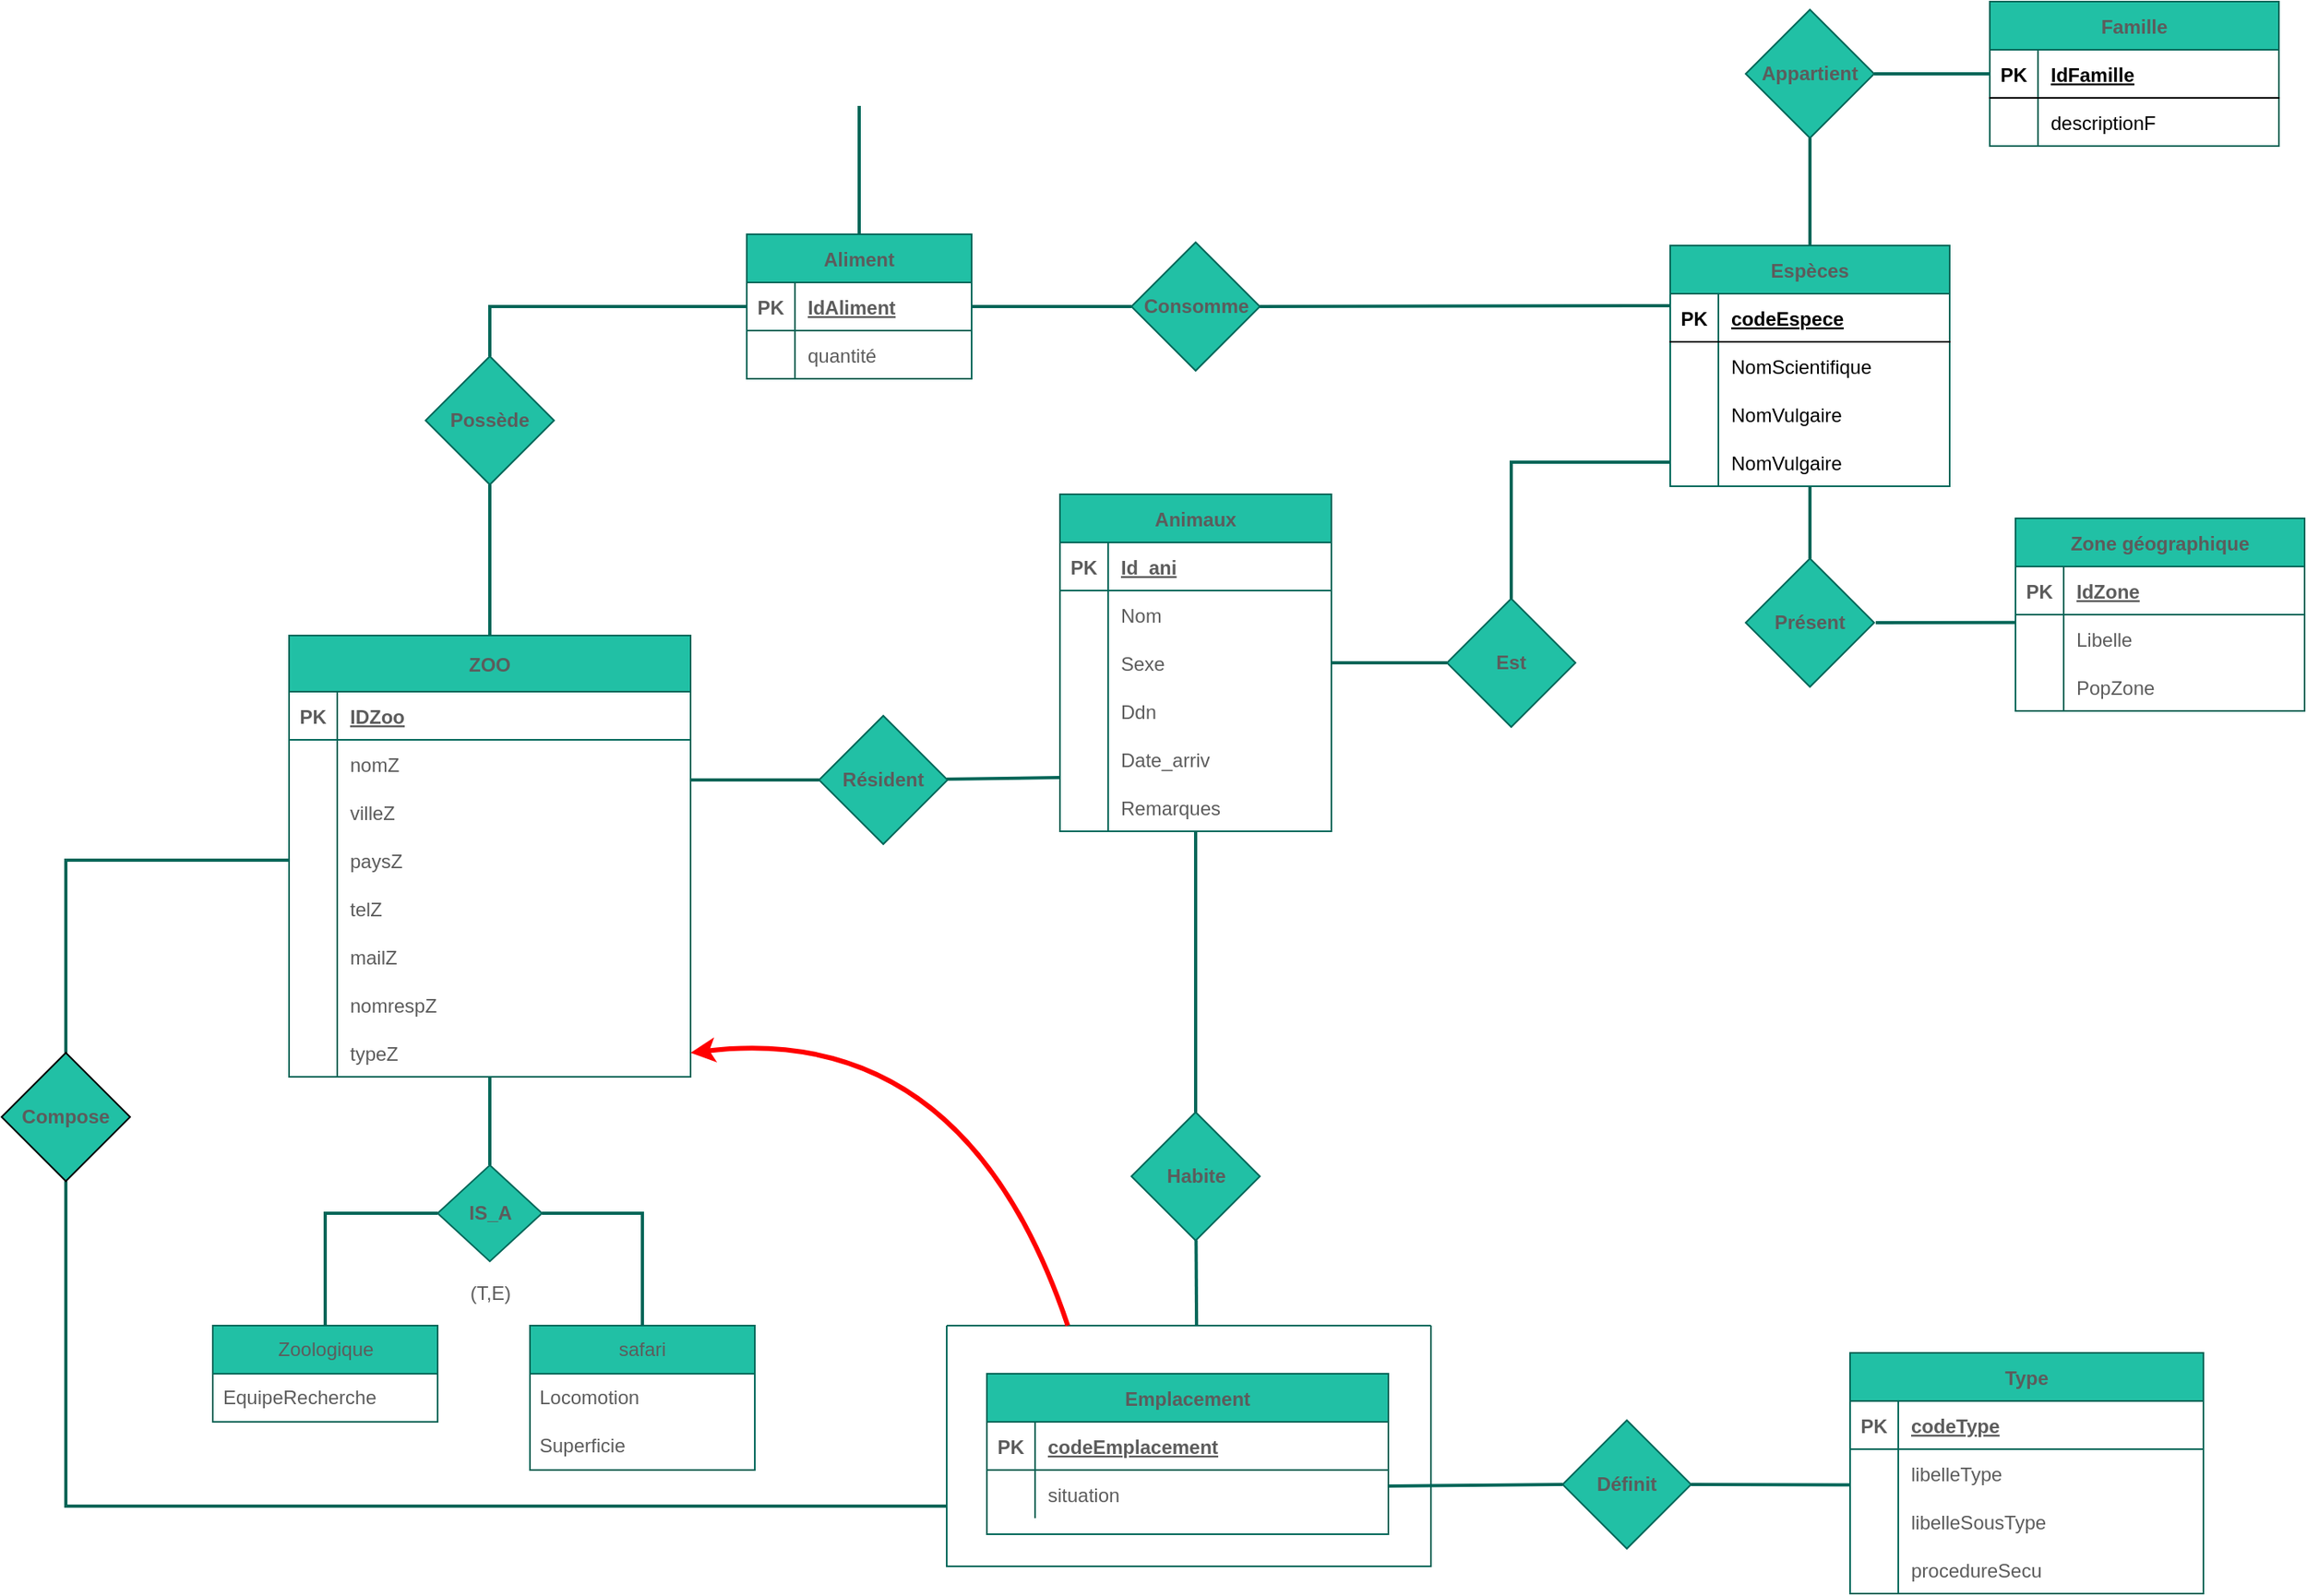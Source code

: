 <mxfile version="20.5.3" type="github">
  <diagram id="R2lEEEUBdFMjLlhIrx00" name="Page-1">
    <mxGraphModel dx="1994" dy="2180" grid="1" gridSize="10" guides="1" tooltips="1" connect="1" arrows="1" fold="1" page="1" pageScale="1" pageWidth="850" pageHeight="1100" math="0" shadow="0" extFonts="Permanent Marker^https://fonts.googleapis.com/css?family=Permanent+Marker">
      <root>
        <mxCell id="0" />
        <mxCell id="1" parent="0" />
        <mxCell id="UgnkNxRl_euw-LzlMS-V-47" value="" style="rounded=0;orthogonalLoop=1;jettySize=auto;html=1;strokeColor=#006658;fontColor=#5C5C5C;endArrow=none;endFill=0;exitX=-0.002;exitY=0.885;exitDx=0;exitDy=0;exitPerimeter=0;strokeWidth=2;" parent="1" source="UgnkNxRl_euw-LzlMS-V-28" target="UgnkNxRl_euw-LzlMS-V-46" edge="1">
          <mxGeometry relative="1" as="geometry">
            <mxPoint x="908.324" y="200.376" as="sourcePoint" />
          </mxGeometry>
        </mxCell>
        <mxCell id="s0JAd9jlDkTwD48N-gX0-216" value="" style="rounded=0;orthogonalLoop=1;jettySize=auto;html=1;strokeColor=#006658;fontColor=#5C5C5C;endArrow=none;endFill=0;strokeWidth=2;entryX=1;entryY=0.5;entryDx=0;entryDy=0;exitX=0;exitY=0.25;exitDx=0;exitDy=0;" parent="1" source="w2s_9szc9VZpl9aqiiQp-160" target="s0JAd9jlDkTwD48N-gX0-215" edge="1">
          <mxGeometry relative="1" as="geometry">
            <mxPoint x="1260" y="-100" as="sourcePoint" />
          </mxGeometry>
        </mxCell>
        <mxCell id="w2s_9szc9VZpl9aqiiQp-124" value="" style="rounded=0;orthogonalLoop=1;jettySize=auto;html=1;strokeColor=#006658;endArrow=none;endFill=0;strokeWidth=2;fontColor=#5C5C5C;" edge="1" parent="1" source="C-vyLk0tnHw3VtMMgP7b-2" target="w2s_9szc9VZpl9aqiiQp-123">
          <mxGeometry relative="1" as="geometry" />
        </mxCell>
        <mxCell id="C-vyLk0tnHw3VtMMgP7b-2" value="Animaux" style="shape=table;startSize=30;container=1;collapsible=1;childLayout=tableLayout;fixedRows=1;rowLines=0;fontStyle=1;align=center;resizeLast=1;fillColor=#21C0A5;strokeColor=#006658;fontColor=#5C5C5C;" parent="1" vertex="1">
          <mxGeometry x="909" y="22" width="169" height="210" as="geometry" />
        </mxCell>
        <mxCell id="C-vyLk0tnHw3VtMMgP7b-3" value="" style="shape=partialRectangle;collapsible=0;dropTarget=0;pointerEvents=0;fillColor=none;points=[[0,0.5],[1,0.5]];portConstraint=eastwest;top=0;left=0;right=0;bottom=1;strokeColor=#006658;fontColor=#5C5C5C;" parent="C-vyLk0tnHw3VtMMgP7b-2" vertex="1">
          <mxGeometry y="30" width="169" height="30" as="geometry" />
        </mxCell>
        <mxCell id="C-vyLk0tnHw3VtMMgP7b-4" value="PK" style="shape=partialRectangle;overflow=hidden;connectable=0;fillColor=none;top=0;left=0;bottom=0;right=0;fontStyle=1;strokeColor=#006658;fontColor=#5C5C5C;" parent="C-vyLk0tnHw3VtMMgP7b-3" vertex="1">
          <mxGeometry width="30" height="30" as="geometry">
            <mxRectangle width="30" height="30" as="alternateBounds" />
          </mxGeometry>
        </mxCell>
        <mxCell id="C-vyLk0tnHw3VtMMgP7b-5" value="Id_ani" style="shape=partialRectangle;overflow=hidden;connectable=0;fillColor=none;top=0;left=0;bottom=0;right=0;align=left;spacingLeft=6;fontStyle=5;strokeColor=#006658;fontColor=#5C5C5C;" parent="C-vyLk0tnHw3VtMMgP7b-3" vertex="1">
          <mxGeometry x="30" width="139" height="30" as="geometry">
            <mxRectangle width="139" height="30" as="alternateBounds" />
          </mxGeometry>
        </mxCell>
        <mxCell id="C-vyLk0tnHw3VtMMgP7b-6" value="" style="shape=partialRectangle;collapsible=0;dropTarget=0;pointerEvents=0;fillColor=none;points=[[0,0.5],[1,0.5]];portConstraint=eastwest;top=0;left=0;right=0;bottom=0;strokeColor=#006658;fontColor=#5C5C5C;" parent="C-vyLk0tnHw3VtMMgP7b-2" vertex="1">
          <mxGeometry y="60" width="169" height="30" as="geometry" />
        </mxCell>
        <mxCell id="C-vyLk0tnHw3VtMMgP7b-7" value="" style="shape=partialRectangle;overflow=hidden;connectable=0;fillColor=none;top=0;left=0;bottom=0;right=0;strokeColor=#006658;fontColor=#5C5C5C;" parent="C-vyLk0tnHw3VtMMgP7b-6" vertex="1">
          <mxGeometry width="30" height="30" as="geometry">
            <mxRectangle width="30" height="30" as="alternateBounds" />
          </mxGeometry>
        </mxCell>
        <mxCell id="C-vyLk0tnHw3VtMMgP7b-8" value="Nom" style="shape=partialRectangle;overflow=hidden;connectable=0;fillColor=none;top=0;left=0;bottom=0;right=0;align=left;spacingLeft=6;strokeColor=#006658;fontColor=#5C5C5C;" parent="C-vyLk0tnHw3VtMMgP7b-6" vertex="1">
          <mxGeometry x="30" width="139" height="30" as="geometry">
            <mxRectangle width="139" height="30" as="alternateBounds" />
          </mxGeometry>
        </mxCell>
        <mxCell id="UgnkNxRl_euw-LzlMS-V-22" style="shape=partialRectangle;collapsible=0;dropTarget=0;pointerEvents=0;fillColor=none;points=[[0,0.5],[1,0.5]];portConstraint=eastwest;top=0;left=0;right=0;bottom=0;strokeColor=#006658;fontColor=#5C5C5C;" parent="C-vyLk0tnHw3VtMMgP7b-2" vertex="1">
          <mxGeometry y="90" width="169" height="30" as="geometry" />
        </mxCell>
        <mxCell id="UgnkNxRl_euw-LzlMS-V-23" style="shape=partialRectangle;overflow=hidden;connectable=0;fillColor=none;top=0;left=0;bottom=0;right=0;strokeColor=#006658;fontColor=#5C5C5C;" parent="UgnkNxRl_euw-LzlMS-V-22" vertex="1">
          <mxGeometry width="30" height="30" as="geometry">
            <mxRectangle width="30" height="30" as="alternateBounds" />
          </mxGeometry>
        </mxCell>
        <mxCell id="UgnkNxRl_euw-LzlMS-V-24" value="Sexe" style="shape=partialRectangle;overflow=hidden;connectable=0;fillColor=none;top=0;left=0;bottom=0;right=0;align=left;spacingLeft=6;strokeColor=#006658;fontColor=#5C5C5C;" parent="UgnkNxRl_euw-LzlMS-V-22" vertex="1">
          <mxGeometry x="30" width="139" height="30" as="geometry">
            <mxRectangle width="139" height="30" as="alternateBounds" />
          </mxGeometry>
        </mxCell>
        <mxCell id="UgnkNxRl_euw-LzlMS-V-25" style="shape=partialRectangle;collapsible=0;dropTarget=0;pointerEvents=0;fillColor=none;points=[[0,0.5],[1,0.5]];portConstraint=eastwest;top=0;left=0;right=0;bottom=0;strokeColor=#006658;fontColor=#5C5C5C;" parent="C-vyLk0tnHw3VtMMgP7b-2" vertex="1">
          <mxGeometry y="120" width="169" height="30" as="geometry" />
        </mxCell>
        <mxCell id="UgnkNxRl_euw-LzlMS-V-26" style="shape=partialRectangle;overflow=hidden;connectable=0;fillColor=none;top=0;left=0;bottom=0;right=0;strokeColor=#006658;fontColor=#5C5C5C;" parent="UgnkNxRl_euw-LzlMS-V-25" vertex="1">
          <mxGeometry width="30" height="30" as="geometry">
            <mxRectangle width="30" height="30" as="alternateBounds" />
          </mxGeometry>
        </mxCell>
        <mxCell id="UgnkNxRl_euw-LzlMS-V-27" value="Ddn" style="shape=partialRectangle;overflow=hidden;connectable=0;fillColor=none;top=0;left=0;bottom=0;right=0;align=left;spacingLeft=6;strokeColor=#006658;fontColor=#5C5C5C;" parent="UgnkNxRl_euw-LzlMS-V-25" vertex="1">
          <mxGeometry x="30" width="139" height="30" as="geometry">
            <mxRectangle width="139" height="30" as="alternateBounds" />
          </mxGeometry>
        </mxCell>
        <mxCell id="UgnkNxRl_euw-LzlMS-V-28" style="shape=partialRectangle;collapsible=0;dropTarget=0;pointerEvents=0;fillColor=none;points=[[0,0.5],[1,0.5]];portConstraint=eastwest;top=0;left=0;right=0;bottom=0;strokeColor=#006658;fontColor=#5C5C5C;" parent="C-vyLk0tnHw3VtMMgP7b-2" vertex="1">
          <mxGeometry y="150" width="169" height="30" as="geometry" />
        </mxCell>
        <mxCell id="UgnkNxRl_euw-LzlMS-V-29" style="shape=partialRectangle;overflow=hidden;connectable=0;fillColor=none;top=0;left=0;bottom=0;right=0;strokeColor=#006658;fontColor=#5C5C5C;" parent="UgnkNxRl_euw-LzlMS-V-28" vertex="1">
          <mxGeometry width="30" height="30" as="geometry">
            <mxRectangle width="30" height="30" as="alternateBounds" />
          </mxGeometry>
        </mxCell>
        <mxCell id="UgnkNxRl_euw-LzlMS-V-30" value="Date_arriv" style="shape=partialRectangle;overflow=hidden;connectable=0;fillColor=none;top=0;left=0;bottom=0;right=0;align=left;spacingLeft=6;strokeColor=#006658;fontColor=#5C5C5C;" parent="UgnkNxRl_euw-LzlMS-V-28" vertex="1">
          <mxGeometry x="30" width="139" height="30" as="geometry">
            <mxRectangle width="139" height="30" as="alternateBounds" />
          </mxGeometry>
        </mxCell>
        <mxCell id="UgnkNxRl_euw-LzlMS-V-31" style="shape=partialRectangle;collapsible=0;dropTarget=0;pointerEvents=0;fillColor=none;points=[[0,0.5],[1,0.5]];portConstraint=eastwest;top=0;left=0;right=0;bottom=0;strokeColor=#006658;fontColor=#5C5C5C;" parent="C-vyLk0tnHw3VtMMgP7b-2" vertex="1">
          <mxGeometry y="180" width="169" height="30" as="geometry" />
        </mxCell>
        <mxCell id="UgnkNxRl_euw-LzlMS-V-32" style="shape=partialRectangle;overflow=hidden;connectable=0;fillColor=none;top=0;left=0;bottom=0;right=0;strokeColor=#006658;fontColor=#5C5C5C;" parent="UgnkNxRl_euw-LzlMS-V-31" vertex="1">
          <mxGeometry width="30" height="30" as="geometry">
            <mxRectangle width="30" height="30" as="alternateBounds" />
          </mxGeometry>
        </mxCell>
        <mxCell id="UgnkNxRl_euw-LzlMS-V-33" value="Remarques" style="shape=partialRectangle;overflow=hidden;connectable=0;fillColor=none;top=0;left=0;bottom=0;right=0;align=left;spacingLeft=6;strokeColor=#006658;fontColor=#5C5C5C;" parent="UgnkNxRl_euw-LzlMS-V-31" vertex="1">
          <mxGeometry x="30" width="139" height="30" as="geometry">
            <mxRectangle width="139" height="30" as="alternateBounds" />
          </mxGeometry>
        </mxCell>
        <mxCell id="s0JAd9jlDkTwD48N-gX0-213" value="" style="rounded=0;orthogonalLoop=1;jettySize=auto;html=1;strokeColor=#006658;fontColor=#5C5C5C;endArrow=none;endFill=0;strokeWidth=2;" parent="1" source="C-vyLk0tnHw3VtMMgP7b-23" target="s0JAd9jlDkTwD48N-gX0-212" edge="1">
          <mxGeometry relative="1" as="geometry" />
        </mxCell>
        <mxCell id="C-vyLk0tnHw3VtMMgP7b-23" value="ZOO" style="shape=table;startSize=35;container=1;collapsible=1;childLayout=tableLayout;fixedRows=1;rowLines=0;fontStyle=1;align=center;resizeLast=1;swimlaneLine=1;fillColor=#21C0A5;strokeColor=#006658;fontColor=#5C5C5C;" parent="1" vertex="1">
          <mxGeometry x="429" y="110" width="250" height="275" as="geometry">
            <mxRectangle x="429" y="110" width="70" height="35" as="alternateBounds" />
          </mxGeometry>
        </mxCell>
        <mxCell id="C-vyLk0tnHw3VtMMgP7b-24" value="" style="shape=partialRectangle;collapsible=0;dropTarget=0;pointerEvents=0;fillColor=none;points=[[0,0.5],[1,0.5]];portConstraint=eastwest;top=0;left=0;right=0;bottom=1;strokeColor=#006658;fontColor=#5C5C5C;" parent="C-vyLk0tnHw3VtMMgP7b-23" vertex="1">
          <mxGeometry y="35" width="250" height="30" as="geometry" />
        </mxCell>
        <mxCell id="C-vyLk0tnHw3VtMMgP7b-25" value="PK" style="shape=partialRectangle;overflow=hidden;connectable=0;fillColor=none;top=0;left=0;bottom=0;right=0;fontStyle=1;strokeColor=#006658;fontColor=#5C5C5C;" parent="C-vyLk0tnHw3VtMMgP7b-24" vertex="1">
          <mxGeometry width="30" height="30" as="geometry">
            <mxRectangle width="30" height="30" as="alternateBounds" />
          </mxGeometry>
        </mxCell>
        <mxCell id="C-vyLk0tnHw3VtMMgP7b-26" value="IDZoo" style="shape=partialRectangle;overflow=hidden;connectable=0;fillColor=none;top=0;left=0;bottom=0;right=0;align=left;spacingLeft=6;fontStyle=5;strokeColor=none;fontColor=#5C5C5C;" parent="C-vyLk0tnHw3VtMMgP7b-24" vertex="1">
          <mxGeometry x="30" width="220" height="30" as="geometry">
            <mxRectangle width="220" height="30" as="alternateBounds" />
          </mxGeometry>
        </mxCell>
        <mxCell id="C-vyLk0tnHw3VtMMgP7b-27" value="" style="shape=partialRectangle;collapsible=0;dropTarget=0;pointerEvents=0;fillColor=none;points=[[0,0.5],[1,0.5]];portConstraint=eastwest;top=0;left=0;right=0;bottom=0;strokeColor=#006658;fontColor=#5C5C5C;" parent="C-vyLk0tnHw3VtMMgP7b-23" vertex="1">
          <mxGeometry y="65" width="250" height="30" as="geometry" />
        </mxCell>
        <mxCell id="C-vyLk0tnHw3VtMMgP7b-28" value="" style="shape=partialRectangle;overflow=hidden;connectable=0;fillColor=none;top=0;left=0;bottom=0;right=0;strokeColor=#006658;fontColor=#5C5C5C;" parent="C-vyLk0tnHw3VtMMgP7b-27" vertex="1">
          <mxGeometry width="30" height="30" as="geometry">
            <mxRectangle width="30" height="30" as="alternateBounds" />
          </mxGeometry>
        </mxCell>
        <mxCell id="C-vyLk0tnHw3VtMMgP7b-29" value="nomZ" style="shape=partialRectangle;overflow=hidden;connectable=0;fillColor=none;top=0;left=0;bottom=0;right=0;align=left;spacingLeft=6;strokeColor=#006658;fontColor=#5C5C5C;" parent="C-vyLk0tnHw3VtMMgP7b-27" vertex="1">
          <mxGeometry x="30" width="220" height="30" as="geometry">
            <mxRectangle width="220" height="30" as="alternateBounds" />
          </mxGeometry>
        </mxCell>
        <mxCell id="ESDIr3o9Sh9uXazMLS4O-23" style="shape=partialRectangle;collapsible=0;dropTarget=0;pointerEvents=0;fillColor=none;points=[[0,0.5],[1,0.5]];portConstraint=eastwest;top=0;left=0;right=0;bottom=0;strokeColor=#006658;fontColor=#5C5C5C;" parent="C-vyLk0tnHw3VtMMgP7b-23" vertex="1">
          <mxGeometry y="95" width="250" height="30" as="geometry" />
        </mxCell>
        <mxCell id="ESDIr3o9Sh9uXazMLS4O-24" style="shape=partialRectangle;overflow=hidden;connectable=0;fillColor=none;top=0;left=0;bottom=0;right=0;strokeColor=#006658;fontColor=#5C5C5C;" parent="ESDIr3o9Sh9uXazMLS4O-23" vertex="1">
          <mxGeometry width="30" height="30" as="geometry">
            <mxRectangle width="30" height="30" as="alternateBounds" />
          </mxGeometry>
        </mxCell>
        <mxCell id="ESDIr3o9Sh9uXazMLS4O-25" value="villeZ" style="shape=partialRectangle;overflow=hidden;connectable=0;fillColor=none;top=0;left=0;bottom=0;right=0;align=left;spacingLeft=6;strokeColor=#006658;fontColor=#5C5C5C;" parent="ESDIr3o9Sh9uXazMLS4O-23" vertex="1">
          <mxGeometry x="30" width="220" height="30" as="geometry">
            <mxRectangle width="220" height="30" as="alternateBounds" />
          </mxGeometry>
        </mxCell>
        <mxCell id="ESDIr3o9Sh9uXazMLS4O-26" style="shape=partialRectangle;collapsible=0;dropTarget=0;pointerEvents=0;fillColor=none;points=[[0,0.5],[1,0.5]];portConstraint=eastwest;top=0;left=0;right=0;bottom=0;strokeColor=#006658;fontColor=#5C5C5C;" parent="C-vyLk0tnHw3VtMMgP7b-23" vertex="1">
          <mxGeometry y="125" width="250" height="30" as="geometry" />
        </mxCell>
        <mxCell id="ESDIr3o9Sh9uXazMLS4O-27" style="shape=partialRectangle;overflow=hidden;connectable=0;fillColor=none;top=0;left=0;bottom=0;right=0;strokeColor=#006658;fontColor=#5C5C5C;" parent="ESDIr3o9Sh9uXazMLS4O-26" vertex="1">
          <mxGeometry width="30" height="30" as="geometry">
            <mxRectangle width="30" height="30" as="alternateBounds" />
          </mxGeometry>
        </mxCell>
        <mxCell id="ESDIr3o9Sh9uXazMLS4O-28" value="paysZ" style="shape=partialRectangle;overflow=hidden;connectable=0;fillColor=none;top=0;left=0;bottom=0;right=0;align=left;spacingLeft=6;strokeColor=#006658;fontColor=#5C5C5C;" parent="ESDIr3o9Sh9uXazMLS4O-26" vertex="1">
          <mxGeometry x="30" width="220" height="30" as="geometry">
            <mxRectangle width="220" height="30" as="alternateBounds" />
          </mxGeometry>
        </mxCell>
        <mxCell id="ESDIr3o9Sh9uXazMLS4O-29" style="shape=partialRectangle;collapsible=0;dropTarget=0;pointerEvents=0;fillColor=none;points=[[0,0.5],[1,0.5]];portConstraint=eastwest;top=0;left=0;right=0;bottom=0;strokeColor=#006658;fontColor=#5C5C5C;" parent="C-vyLk0tnHw3VtMMgP7b-23" vertex="1">
          <mxGeometry y="155" width="250" height="30" as="geometry" />
        </mxCell>
        <mxCell id="ESDIr3o9Sh9uXazMLS4O-30" style="shape=partialRectangle;overflow=hidden;connectable=0;fillColor=none;top=0;left=0;bottom=0;right=0;strokeColor=#006658;fontColor=#5C5C5C;" parent="ESDIr3o9Sh9uXazMLS4O-29" vertex="1">
          <mxGeometry width="30" height="30" as="geometry">
            <mxRectangle width="30" height="30" as="alternateBounds" />
          </mxGeometry>
        </mxCell>
        <mxCell id="ESDIr3o9Sh9uXazMLS4O-31" value="telZ" style="shape=partialRectangle;overflow=hidden;connectable=0;fillColor=none;top=0;left=0;bottom=0;right=0;align=left;spacingLeft=6;strokeColor=#006658;fontColor=#5C5C5C;" parent="ESDIr3o9Sh9uXazMLS4O-29" vertex="1">
          <mxGeometry x="30" width="220" height="30" as="geometry">
            <mxRectangle width="220" height="30" as="alternateBounds" />
          </mxGeometry>
        </mxCell>
        <mxCell id="ESDIr3o9Sh9uXazMLS4O-32" style="shape=partialRectangle;collapsible=0;dropTarget=0;pointerEvents=0;fillColor=none;points=[[0,0.5],[1,0.5]];portConstraint=eastwest;top=0;left=0;right=0;bottom=0;strokeColor=#006658;fontColor=#5C5C5C;" parent="C-vyLk0tnHw3VtMMgP7b-23" vertex="1">
          <mxGeometry y="185" width="250" height="30" as="geometry" />
        </mxCell>
        <mxCell id="ESDIr3o9Sh9uXazMLS4O-33" style="shape=partialRectangle;overflow=hidden;connectable=0;fillColor=none;top=0;left=0;bottom=0;right=0;strokeColor=#006658;fontColor=#5C5C5C;" parent="ESDIr3o9Sh9uXazMLS4O-32" vertex="1">
          <mxGeometry width="30" height="30" as="geometry">
            <mxRectangle width="30" height="30" as="alternateBounds" />
          </mxGeometry>
        </mxCell>
        <mxCell id="ESDIr3o9Sh9uXazMLS4O-34" value="mailZ" style="shape=partialRectangle;overflow=hidden;connectable=0;fillColor=none;top=0;left=0;bottom=0;right=0;align=left;spacingLeft=6;strokeColor=#006658;fontColor=#5C5C5C;" parent="ESDIr3o9Sh9uXazMLS4O-32" vertex="1">
          <mxGeometry x="30" width="220" height="30" as="geometry">
            <mxRectangle width="220" height="30" as="alternateBounds" />
          </mxGeometry>
        </mxCell>
        <mxCell id="ESDIr3o9Sh9uXazMLS4O-35" style="shape=partialRectangle;collapsible=0;dropTarget=0;pointerEvents=0;fillColor=none;points=[[0,0.5],[1,0.5]];portConstraint=eastwest;top=0;left=0;right=0;bottom=0;strokeColor=#006658;fontColor=#5C5C5C;" parent="C-vyLk0tnHw3VtMMgP7b-23" vertex="1">
          <mxGeometry y="215" width="250" height="30" as="geometry" />
        </mxCell>
        <mxCell id="ESDIr3o9Sh9uXazMLS4O-36" style="shape=partialRectangle;overflow=hidden;connectable=0;fillColor=none;top=0;left=0;bottom=0;right=0;strokeColor=#006658;fontColor=#5C5C5C;" parent="ESDIr3o9Sh9uXazMLS4O-35" vertex="1">
          <mxGeometry width="30" height="30" as="geometry">
            <mxRectangle width="30" height="30" as="alternateBounds" />
          </mxGeometry>
        </mxCell>
        <mxCell id="ESDIr3o9Sh9uXazMLS4O-37" value="nomrespZ" style="shape=partialRectangle;overflow=hidden;connectable=0;fillColor=none;top=0;left=0;bottom=0;right=0;align=left;spacingLeft=6;strokeColor=#006658;fontColor=#5C5C5C;" parent="ESDIr3o9Sh9uXazMLS4O-35" vertex="1">
          <mxGeometry x="30" width="220" height="30" as="geometry">
            <mxRectangle width="220" height="30" as="alternateBounds" />
          </mxGeometry>
        </mxCell>
        <mxCell id="ESDIr3o9Sh9uXazMLS4O-38" style="shape=partialRectangle;collapsible=0;dropTarget=0;pointerEvents=0;fillColor=none;points=[[0,0.5],[1,0.5]];portConstraint=eastwest;top=0;left=0;right=0;bottom=0;strokeColor=#006658;fontColor=#5C5C5C;" parent="C-vyLk0tnHw3VtMMgP7b-23" vertex="1">
          <mxGeometry y="245" width="250" height="30" as="geometry" />
        </mxCell>
        <mxCell id="ESDIr3o9Sh9uXazMLS4O-39" style="shape=partialRectangle;overflow=hidden;connectable=0;fillColor=none;top=0;left=0;bottom=0;right=0;strokeColor=#006658;fontColor=#5C5C5C;" parent="ESDIr3o9Sh9uXazMLS4O-38" vertex="1">
          <mxGeometry width="30" height="30" as="geometry">
            <mxRectangle width="30" height="30" as="alternateBounds" />
          </mxGeometry>
        </mxCell>
        <mxCell id="ESDIr3o9Sh9uXazMLS4O-40" value="typeZ" style="shape=partialRectangle;overflow=hidden;connectable=0;fillColor=none;top=0;left=0;bottom=0;right=0;align=left;spacingLeft=6;strokeColor=#006658;fontColor=#5C5C5C;" parent="ESDIr3o9Sh9uXazMLS4O-38" vertex="1">
          <mxGeometry x="30" width="220" height="30" as="geometry">
            <mxRectangle width="220" height="30" as="alternateBounds" />
          </mxGeometry>
        </mxCell>
        <mxCell id="w2s_9szc9VZpl9aqiiQp-188" style="edgeStyle=orthogonalEdgeStyle;rounded=0;orthogonalLoop=1;jettySize=auto;html=1;exitX=0;exitY=0.75;exitDx=0;exitDy=0;endArrow=none;endFill=0;strokeWidth=2;strokeColor=#006658;" edge="1" parent="1" source="x0tD-qIEm475H6sffsPc-1" target="w2s_9szc9VZpl9aqiiQp-189">
          <mxGeometry relative="1" as="geometry">
            <mxPoint x="290" y="450" as="targetPoint" />
          </mxGeometry>
        </mxCell>
        <mxCell id="x0tD-qIEm475H6sffsPc-1" value="" style="swimlane;startSize=0;fillColor=#21C0A5;strokeColor=#006658;fontColor=#5C5C5C;" parent="1" vertex="1">
          <mxGeometry x="838.5" y="540" width="301.5" height="150" as="geometry">
            <mxRectangle x="838.5" y="540" width="50" height="40" as="alternateBounds" />
          </mxGeometry>
        </mxCell>
        <mxCell id="C-vyLk0tnHw3VtMMgP7b-13" value="Emplacement" style="shape=table;startSize=30;container=1;collapsible=1;childLayout=tableLayout;fixedRows=1;rowLines=0;fontStyle=1;align=center;resizeLast=1;fillColor=#21C0A5;strokeColor=#006658;fontColor=#5C5C5C;" parent="x0tD-qIEm475H6sffsPc-1" vertex="1">
          <mxGeometry x="25" y="30" width="250" height="100" as="geometry">
            <mxRectangle x="25" y="30" width="100" height="30" as="alternateBounds" />
          </mxGeometry>
        </mxCell>
        <mxCell id="C-vyLk0tnHw3VtMMgP7b-14" value="" style="shape=partialRectangle;collapsible=0;dropTarget=0;pointerEvents=0;fillColor=none;points=[[0,0.5],[1,0.5]];portConstraint=eastwest;top=0;left=0;right=0;bottom=1;strokeColor=#006658;fontColor=#5C5C5C;" parent="C-vyLk0tnHw3VtMMgP7b-13" vertex="1">
          <mxGeometry y="30" width="250" height="30" as="geometry" />
        </mxCell>
        <mxCell id="C-vyLk0tnHw3VtMMgP7b-15" value="PK" style="shape=partialRectangle;overflow=hidden;connectable=0;fillColor=none;top=0;left=0;bottom=0;right=0;fontStyle=1;strokeColor=#006658;fontColor=#5C5C5C;" parent="C-vyLk0tnHw3VtMMgP7b-14" vertex="1">
          <mxGeometry width="30" height="30" as="geometry">
            <mxRectangle width="30" height="30" as="alternateBounds" />
          </mxGeometry>
        </mxCell>
        <mxCell id="C-vyLk0tnHw3VtMMgP7b-16" value="codeEmplacement" style="shape=partialRectangle;overflow=hidden;connectable=0;fillColor=none;top=0;left=0;bottom=0;right=0;align=left;spacingLeft=6;fontStyle=5;strokeColor=#006658;fontColor=#5C5C5C;" parent="C-vyLk0tnHw3VtMMgP7b-14" vertex="1">
          <mxGeometry x="30" width="220" height="30" as="geometry">
            <mxRectangle width="220" height="30" as="alternateBounds" />
          </mxGeometry>
        </mxCell>
        <mxCell id="C-vyLk0tnHw3VtMMgP7b-17" value="" style="shape=partialRectangle;collapsible=0;dropTarget=0;pointerEvents=0;fillColor=none;points=[[0,0.5],[1,0.5]];portConstraint=eastwest;top=0;left=0;right=0;bottom=0;strokeColor=#006658;fontColor=#5C5C5C;" parent="C-vyLk0tnHw3VtMMgP7b-13" vertex="1">
          <mxGeometry y="60" width="250" height="30" as="geometry" />
        </mxCell>
        <mxCell id="C-vyLk0tnHw3VtMMgP7b-18" value="" style="shape=partialRectangle;overflow=hidden;connectable=0;fillColor=none;top=0;left=0;bottom=0;right=0;strokeColor=#006658;fontColor=#5C5C5C;" parent="C-vyLk0tnHw3VtMMgP7b-17" vertex="1">
          <mxGeometry width="30" height="30" as="geometry">
            <mxRectangle width="30" height="30" as="alternateBounds" />
          </mxGeometry>
        </mxCell>
        <mxCell id="C-vyLk0tnHw3VtMMgP7b-19" value="situation" style="shape=partialRectangle;overflow=hidden;connectable=0;fillColor=none;top=0;left=0;bottom=0;right=0;align=left;spacingLeft=6;strokeColor=#006658;fontColor=#5C5C5C;" parent="C-vyLk0tnHw3VtMMgP7b-17" vertex="1">
          <mxGeometry x="30" width="220" height="30" as="geometry">
            <mxRectangle width="220" height="30" as="alternateBounds" />
          </mxGeometry>
        </mxCell>
        <mxCell id="UgnkNxRl_euw-LzlMS-V-46" value="Résident" style="rhombus;whiteSpace=wrap;html=1;startSize=30;fontStyle=1;fillColor=#21C0A5;strokeColor=#006658;fontColor=#5C5C5C;" parent="1" vertex="1">
          <mxGeometry x="759" y="160" width="80" height="80" as="geometry" />
        </mxCell>
        <mxCell id="UgnkNxRl_euw-LzlMS-V-48" style="edgeStyle=none;rounded=0;orthogonalLoop=1;jettySize=auto;html=1;verticalAlign=middle;labelBorderColor=none;strokeColor=#006658;fontColor=#5C5C5C;endArrow=none;endFill=0;strokeWidth=2;" parent="1" source="UgnkNxRl_euw-LzlMS-V-46" edge="1">
          <mxGeometry relative="1" as="geometry">
            <mxPoint x="679" y="200" as="targetPoint" />
          </mxGeometry>
        </mxCell>
        <mxCell id="s0JAd9jlDkTwD48N-gX0-113" value="Zoologique" style="swimlane;fontStyle=0;childLayout=stackLayout;horizontal=1;startSize=30;horizontalStack=0;resizeParent=1;resizeParentMax=0;resizeLast=0;collapsible=1;marginBottom=0;whiteSpace=wrap;html=1;fillColor=#21C0A5;strokeColor=#006658;fontColor=#5C5C5C;" parent="1" vertex="1">
          <mxGeometry x="381.5" y="540" width="140" height="60" as="geometry" />
        </mxCell>
        <mxCell id="s0JAd9jlDkTwD48N-gX0-114" value="EquipeRecherche" style="text;strokeColor=none;fillColor=none;align=left;verticalAlign=middle;spacingLeft=4;spacingRight=4;overflow=hidden;points=[[0,0.5],[1,0.5]];portConstraint=eastwest;rotatable=0;whiteSpace=wrap;html=1;fontColor=#5C5C5C;" parent="s0JAd9jlDkTwD48N-gX0-113" vertex="1">
          <mxGeometry y="30" width="140" height="30" as="geometry" />
        </mxCell>
        <mxCell id="s0JAd9jlDkTwD48N-gX0-125" style="rounded=0;orthogonalLoop=1;jettySize=auto;html=1;entryX=0.5;entryY=1;entryDx=0;entryDy=0;exitX=0.5;exitY=0;exitDx=0;exitDy=0;startArrow=none;strokeColor=#006658;fontColor=#5C5C5C;endArrow=none;endFill=0;strokeWidth=2;" parent="1" source="s0JAd9jlDkTwD48N-gX0-126" target="C-vyLk0tnHw3VtMMgP7b-23" edge="1">
          <mxGeometry relative="1" as="geometry" />
        </mxCell>
        <mxCell id="s0JAd9jlDkTwD48N-gX0-117" value="safari" style="swimlane;fontStyle=0;childLayout=stackLayout;horizontal=1;startSize=30;horizontalStack=0;resizeParent=1;resizeParentMax=0;resizeLast=0;collapsible=1;marginBottom=0;whiteSpace=wrap;html=1;fillColor=#21C0A5;strokeColor=#006658;fontColor=#5C5C5C;" parent="1" vertex="1">
          <mxGeometry x="579" y="540" width="140" height="90" as="geometry">
            <mxRectangle x="579" y="540" width="70" height="30" as="alternateBounds" />
          </mxGeometry>
        </mxCell>
        <mxCell id="s0JAd9jlDkTwD48N-gX0-118" value="Locomotion" style="text;strokeColor=none;fillColor=none;align=left;verticalAlign=middle;spacingLeft=4;spacingRight=4;overflow=hidden;points=[[0,0.5],[1,0.5]];portConstraint=eastwest;rotatable=0;whiteSpace=wrap;html=1;fontColor=#5C5C5C;" parent="s0JAd9jlDkTwD48N-gX0-117" vertex="1">
          <mxGeometry y="30" width="140" height="30" as="geometry" />
        </mxCell>
        <mxCell id="s0JAd9jlDkTwD48N-gX0-119" value="Superficie" style="text;strokeColor=none;fillColor=none;align=left;verticalAlign=middle;spacingLeft=4;spacingRight=4;overflow=hidden;points=[[0,0.5],[1,0.5]];portConstraint=eastwest;rotatable=0;whiteSpace=wrap;html=1;fontColor=#5C5C5C;" parent="s0JAd9jlDkTwD48N-gX0-117" vertex="1">
          <mxGeometry y="60" width="140" height="30" as="geometry" />
        </mxCell>
        <mxCell id="s0JAd9jlDkTwD48N-gX0-126" value="&lt;b&gt;IS_A&lt;/b&gt;" style="rhombus;whiteSpace=wrap;html=1;fontStyle=0;startSize=30;fillColor=#21C0A5;strokeColor=#006658;fontColor=#5C5C5C;" parent="1" vertex="1">
          <mxGeometry x="521.5" y="440" width="65" height="60" as="geometry" />
        </mxCell>
        <mxCell id="s0JAd9jlDkTwD48N-gX0-128" value="" style="edgeStyle=orthogonalEdgeStyle;rounded=0;orthogonalLoop=1;jettySize=auto;html=1;exitX=0.5;exitY=0;exitDx=0;exitDy=0;endArrow=none;entryX=1;entryY=0.5;entryDx=0;entryDy=0;strokeColor=#006658;fontColor=#5C5C5C;strokeWidth=2;" parent="1" source="s0JAd9jlDkTwD48N-gX0-117" target="s0JAd9jlDkTwD48N-gX0-126" edge="1">
          <mxGeometry relative="1" as="geometry">
            <mxPoint x="649" y="445" as="sourcePoint" />
            <mxPoint x="599" y="380" as="targetPoint" />
          </mxGeometry>
        </mxCell>
        <mxCell id="s0JAd9jlDkTwD48N-gX0-137" value="" style="edgeStyle=orthogonalEdgeStyle;rounded=0;orthogonalLoop=1;jettySize=auto;html=1;exitX=0.5;exitY=0;exitDx=0;exitDy=0;endArrow=none;entryX=0;entryY=0.5;entryDx=0;entryDy=0;strokeColor=#006658;fontColor=#5C5C5C;strokeWidth=2;" parent="1" source="s0JAd9jlDkTwD48N-gX0-113" target="s0JAd9jlDkTwD48N-gX0-126" edge="1">
          <mxGeometry relative="1" as="geometry">
            <mxPoint x="511.5" y="417.5" as="sourcePoint" />
            <mxPoint x="449" y="362.5" as="targetPoint" />
          </mxGeometry>
        </mxCell>
        <mxCell id="s0JAd9jlDkTwD48N-gX0-138" value="(T,E)" style="text;html=1;resizable=0;autosize=1;align=center;verticalAlign=middle;points=[];fillColor=none;strokeColor=none;rounded=0;fontColor=#5C5C5C;" parent="1" vertex="1">
          <mxGeometry x="529" y="505" width="50" height="30" as="geometry" />
        </mxCell>
        <mxCell id="s0JAd9jlDkTwD48N-gX0-225" value="" style="rounded=0;orthogonalLoop=1;jettySize=auto;html=1;strokeColor=#006658;fontColor=#5C5C5C;endArrow=none;endFill=0;strokeWidth=2;" parent="1" source="s0JAd9jlDkTwD48N-gX0-198" edge="1">
          <mxGeometry relative="1" as="geometry">
            <mxPoint x="784" y="-220" as="targetPoint" />
          </mxGeometry>
        </mxCell>
        <mxCell id="s0JAd9jlDkTwD48N-gX0-198" value="Aliment" style="shape=table;startSize=30;container=1;collapsible=1;childLayout=tableLayout;fixedRows=1;rowLines=0;fontStyle=1;align=center;resizeLast=1;fillColor=#21C0A5;strokeColor=#006658;fontColor=#5C5C5C;" parent="1" vertex="1">
          <mxGeometry x="714" y="-140" width="140" height="90" as="geometry">
            <mxRectangle x="714" y="-140" width="80" height="30" as="alternateBounds" />
          </mxGeometry>
        </mxCell>
        <mxCell id="s0JAd9jlDkTwD48N-gX0-199" value="" style="shape=tableRow;horizontal=0;startSize=0;swimlaneHead=0;swimlaneBody=0;fillColor=none;collapsible=0;dropTarget=0;points=[[0,0.5],[1,0.5]];portConstraint=eastwest;top=0;left=0;right=0;bottom=1;strokeColor=#006658;fontColor=#5C5C5C;" parent="s0JAd9jlDkTwD48N-gX0-198" vertex="1">
          <mxGeometry y="30" width="140" height="30" as="geometry" />
        </mxCell>
        <mxCell id="s0JAd9jlDkTwD48N-gX0-200" value="PK" style="shape=partialRectangle;connectable=0;fillColor=none;top=0;left=0;bottom=0;right=0;fontStyle=1;overflow=hidden;strokeColor=#006658;fontColor=#5C5C5C;" parent="s0JAd9jlDkTwD48N-gX0-199" vertex="1">
          <mxGeometry width="30" height="30" as="geometry">
            <mxRectangle width="30" height="30" as="alternateBounds" />
          </mxGeometry>
        </mxCell>
        <mxCell id="s0JAd9jlDkTwD48N-gX0-201" value="IdAliment" style="shape=partialRectangle;connectable=0;fillColor=none;top=0;left=0;bottom=0;right=0;align=left;spacingLeft=6;fontStyle=5;overflow=hidden;strokeColor=#006658;fontColor=#5C5C5C;" parent="s0JAd9jlDkTwD48N-gX0-199" vertex="1">
          <mxGeometry x="30" width="110" height="30" as="geometry">
            <mxRectangle width="110" height="30" as="alternateBounds" />
          </mxGeometry>
        </mxCell>
        <mxCell id="s0JAd9jlDkTwD48N-gX0-202" value="" style="shape=tableRow;horizontal=0;startSize=0;swimlaneHead=0;swimlaneBody=0;fillColor=none;collapsible=0;dropTarget=0;points=[[0,0.5],[1,0.5]];portConstraint=eastwest;top=0;left=0;right=0;bottom=0;strokeColor=#006658;fontColor=#5C5C5C;" parent="s0JAd9jlDkTwD48N-gX0-198" vertex="1">
          <mxGeometry y="60" width="140" height="30" as="geometry" />
        </mxCell>
        <mxCell id="s0JAd9jlDkTwD48N-gX0-203" value="" style="shape=partialRectangle;connectable=0;fillColor=none;top=0;left=0;bottom=0;right=0;editable=1;overflow=hidden;strokeColor=#006658;fontColor=#5C5C5C;" parent="s0JAd9jlDkTwD48N-gX0-202" vertex="1">
          <mxGeometry width="30" height="30" as="geometry">
            <mxRectangle width="30" height="30" as="alternateBounds" />
          </mxGeometry>
        </mxCell>
        <mxCell id="s0JAd9jlDkTwD48N-gX0-204" value="quantité" style="shape=partialRectangle;connectable=0;fillColor=none;top=0;left=0;bottom=0;right=0;align=left;spacingLeft=6;overflow=hidden;strokeColor=#006658;fontColor=#5C5C5C;" parent="s0JAd9jlDkTwD48N-gX0-202" vertex="1">
          <mxGeometry x="30" width="110" height="30" as="geometry">
            <mxRectangle width="110" height="30" as="alternateBounds" />
          </mxGeometry>
        </mxCell>
        <mxCell id="s0JAd9jlDkTwD48N-gX0-214" style="edgeStyle=orthogonalEdgeStyle;rounded=0;orthogonalLoop=1;jettySize=auto;html=1;entryX=0;entryY=0.5;entryDx=0;entryDy=0;strokeColor=#006658;fontColor=#5C5C5C;endArrow=none;endFill=0;strokeWidth=2;" parent="1" source="s0JAd9jlDkTwD48N-gX0-212" target="s0JAd9jlDkTwD48N-gX0-199" edge="1">
          <mxGeometry relative="1" as="geometry" />
        </mxCell>
        <mxCell id="s0JAd9jlDkTwD48N-gX0-212" value="Possède" style="rhombus;whiteSpace=wrap;html=1;startSize=35;fontStyle=1;fillColor=#21C0A5;strokeColor=#006658;fontColor=#5C5C5C;" parent="1" vertex="1">
          <mxGeometry x="514" y="-64" width="80" height="80" as="geometry" />
        </mxCell>
        <mxCell id="s0JAd9jlDkTwD48N-gX0-217" style="rounded=0;orthogonalLoop=1;jettySize=auto;html=1;entryX=1;entryY=0.5;entryDx=0;entryDy=0;strokeColor=#006658;fontColor=#5C5C5C;endArrow=none;endFill=0;strokeWidth=2;" parent="1" source="s0JAd9jlDkTwD48N-gX0-215" target="s0JAd9jlDkTwD48N-gX0-199" edge="1">
          <mxGeometry relative="1" as="geometry" />
        </mxCell>
        <mxCell id="s0JAd9jlDkTwD48N-gX0-215" value="Consomme" style="rhombus;whiteSpace=wrap;html=1;startSize=30;fontStyle=1;fillColor=#21C0A5;strokeColor=#006658;fontColor=#5C5C5C;" parent="1" vertex="1">
          <mxGeometry x="953.5" y="-135" width="80" height="80" as="geometry" />
        </mxCell>
        <mxCell id="s0JAd9jlDkTwD48N-gX0-226" value="Zone géographique" style="shape=table;startSize=30;container=1;collapsible=1;childLayout=tableLayout;fixedRows=1;rowLines=0;fontStyle=1;align=center;resizeLast=1;fillColor=#21C0A5;strokeColor=#006658;fontColor=#5C5C5C;" parent="1" vertex="1">
          <mxGeometry x="1504" y="37" width="180" height="120" as="geometry" />
        </mxCell>
        <mxCell id="s0JAd9jlDkTwD48N-gX0-227" value="" style="shape=tableRow;horizontal=0;startSize=0;swimlaneHead=0;swimlaneBody=0;fillColor=none;collapsible=0;dropTarget=0;points=[[0,0.5],[1,0.5]];portConstraint=eastwest;top=0;left=0;right=0;bottom=1;strokeColor=#006658;fontColor=#5C5C5C;" parent="s0JAd9jlDkTwD48N-gX0-226" vertex="1">
          <mxGeometry y="30" width="180" height="30" as="geometry" />
        </mxCell>
        <mxCell id="s0JAd9jlDkTwD48N-gX0-228" value="PK" style="shape=partialRectangle;connectable=0;fillColor=none;top=0;left=0;bottom=0;right=0;fontStyle=1;overflow=hidden;strokeColor=#006658;fontColor=#5C5C5C;" parent="s0JAd9jlDkTwD48N-gX0-227" vertex="1">
          <mxGeometry width="30" height="30" as="geometry">
            <mxRectangle width="30" height="30" as="alternateBounds" />
          </mxGeometry>
        </mxCell>
        <mxCell id="s0JAd9jlDkTwD48N-gX0-229" value="IdZone" style="shape=partialRectangle;connectable=0;fillColor=none;top=0;left=0;bottom=0;right=0;align=left;spacingLeft=6;fontStyle=5;overflow=hidden;strokeColor=#006658;fontColor=#5C5C5C;" parent="s0JAd9jlDkTwD48N-gX0-227" vertex="1">
          <mxGeometry x="30" width="150" height="30" as="geometry">
            <mxRectangle width="150" height="30" as="alternateBounds" />
          </mxGeometry>
        </mxCell>
        <mxCell id="s0JAd9jlDkTwD48N-gX0-230" value="" style="shape=tableRow;horizontal=0;startSize=0;swimlaneHead=0;swimlaneBody=0;fillColor=none;collapsible=0;dropTarget=0;points=[[0,0.5],[1,0.5]];portConstraint=eastwest;top=0;left=0;right=0;bottom=0;strokeColor=#006658;fontColor=#5C5C5C;" parent="s0JAd9jlDkTwD48N-gX0-226" vertex="1">
          <mxGeometry y="60" width="180" height="30" as="geometry" />
        </mxCell>
        <mxCell id="s0JAd9jlDkTwD48N-gX0-231" value="" style="shape=partialRectangle;connectable=0;fillColor=none;top=0;left=0;bottom=0;right=0;editable=1;overflow=hidden;strokeColor=#006658;fontColor=#5C5C5C;" parent="s0JAd9jlDkTwD48N-gX0-230" vertex="1">
          <mxGeometry width="30" height="30" as="geometry">
            <mxRectangle width="30" height="30" as="alternateBounds" />
          </mxGeometry>
        </mxCell>
        <mxCell id="s0JAd9jlDkTwD48N-gX0-232" value="Libelle" style="shape=partialRectangle;connectable=0;fillColor=none;top=0;left=0;bottom=0;right=0;align=left;spacingLeft=6;overflow=hidden;strokeColor=#006658;fontColor=#5C5C5C;" parent="s0JAd9jlDkTwD48N-gX0-230" vertex="1">
          <mxGeometry x="30" width="150" height="30" as="geometry">
            <mxRectangle width="150" height="30" as="alternateBounds" />
          </mxGeometry>
        </mxCell>
        <mxCell id="s0JAd9jlDkTwD48N-gX0-233" value="" style="shape=tableRow;horizontal=0;startSize=0;swimlaneHead=0;swimlaneBody=0;fillColor=none;collapsible=0;dropTarget=0;points=[[0,0.5],[1,0.5]];portConstraint=eastwest;top=0;left=0;right=0;bottom=0;strokeColor=#006658;fontColor=#5C5C5C;" parent="s0JAd9jlDkTwD48N-gX0-226" vertex="1">
          <mxGeometry y="90" width="180" height="30" as="geometry" />
        </mxCell>
        <mxCell id="s0JAd9jlDkTwD48N-gX0-234" value="" style="shape=partialRectangle;connectable=0;fillColor=none;top=0;left=0;bottom=0;right=0;editable=1;overflow=hidden;strokeColor=#006658;fontColor=#5C5C5C;" parent="s0JAd9jlDkTwD48N-gX0-233" vertex="1">
          <mxGeometry width="30" height="30" as="geometry">
            <mxRectangle width="30" height="30" as="alternateBounds" />
          </mxGeometry>
        </mxCell>
        <mxCell id="s0JAd9jlDkTwD48N-gX0-235" value="PopZone" style="shape=partialRectangle;connectable=0;fillColor=none;top=0;left=0;bottom=0;right=0;align=left;spacingLeft=6;overflow=hidden;strokeColor=#006658;fontColor=#5C5C5C;" parent="s0JAd9jlDkTwD48N-gX0-233" vertex="1">
          <mxGeometry x="30" width="150" height="30" as="geometry">
            <mxRectangle width="150" height="30" as="alternateBounds" />
          </mxGeometry>
        </mxCell>
        <mxCell id="s0JAd9jlDkTwD48N-gX0-241" style="rounded=0;orthogonalLoop=1;jettySize=auto;html=1;entryX=0;entryY=0.163;entryDx=0;entryDy=0;entryPerimeter=0;endArrow=none;endFill=0;strokeColor=#006658;fontColor=#5C5C5C;strokeWidth=2;" parent="1" target="s0JAd9jlDkTwD48N-gX0-230" edge="1">
          <mxGeometry relative="1" as="geometry">
            <mxPoint x="1416.965" y="101.965" as="sourcePoint" />
          </mxGeometry>
        </mxCell>
        <mxCell id="_4XjCUPg8P919YB3Dd5R-5" style="edgeStyle=none;rounded=0;orthogonalLoop=1;jettySize=auto;html=1;exitX=0.5;exitY=0;exitDx=0;exitDy=0;strokeColor=#006658;strokeWidth=2;fontColor=#5C5C5C;endArrow=none;endFill=0;fillColor=#21C0A5;" edge="1" parent="1" source="s0JAd9jlDkTwD48N-gX0-239" target="w2s_9szc9VZpl9aqiiQp-173">
          <mxGeometry relative="1" as="geometry" />
        </mxCell>
        <mxCell id="s0JAd9jlDkTwD48N-gX0-239" value="Présent" style="rhombus;whiteSpace=wrap;html=1;startSize=30;fontStyle=1;fillColor=#21C0A5;strokeColor=#006658;fontColor=#5C5C5C;" parent="1" vertex="1">
          <mxGeometry x="1336" y="62" width="80" height="80" as="geometry" />
        </mxCell>
        <mxCell id="w2s_9szc9VZpl9aqiiQp-125" style="rounded=0;orthogonalLoop=1;jettySize=auto;html=1;strokeColor=#006658;endArrow=none;endFill=0;strokeWidth=2;fontColor=#5C5C5C;entryX=0.516;entryY=0;entryDx=0;entryDy=0;entryPerimeter=0;" edge="1" parent="1" source="w2s_9szc9VZpl9aqiiQp-123" target="x0tD-qIEm475H6sffsPc-1">
          <mxGeometry relative="1" as="geometry">
            <mxPoint x="994" y="530" as="targetPoint" />
          </mxGeometry>
        </mxCell>
        <mxCell id="w2s_9szc9VZpl9aqiiQp-123" value="Habite" style="rhombus;whiteSpace=wrap;html=1;fillColor=#21C0A5;strokeColor=#006658;fontColor=#5C5C5C;startSize=30;fontStyle=1;" vertex="1" parent="1">
          <mxGeometry x="953.5" y="407" width="80" height="80" as="geometry" />
        </mxCell>
        <mxCell id="w2s_9szc9VZpl9aqiiQp-130" value="" style="curved=1;endArrow=classic;html=1;rounded=0;entryX=1;entryY=0.5;entryDx=0;entryDy=0;exitX=0.25;exitY=0;exitDx=0;exitDy=0;strokeColor=#FF0000;strokeWidth=3;fontColor=#5C5C5C;" edge="1" parent="1" source="x0tD-qIEm475H6sffsPc-1" target="ESDIr3o9Sh9uXazMLS4O-38">
          <mxGeometry width="50" height="50" relative="1" as="geometry">
            <mxPoint x="830" y="370" as="sourcePoint" />
            <mxPoint x="880" y="320" as="targetPoint" />
            <Array as="points">
              <mxPoint x="850" y="350" />
            </Array>
          </mxGeometry>
        </mxCell>
        <mxCell id="w2s_9szc9VZpl9aqiiQp-145" value="" style="rounded=0;orthogonalLoop=1;jettySize=auto;html=1;endArrow=none;endFill=0;strokeColor=#006658;fontColor=#5C5C5C;exitX=0.001;exitY=0.742;exitDx=0;exitDy=0;exitPerimeter=0;entryX=1;entryY=0.5;entryDx=0;entryDy=0;strokeWidth=2;" edge="1" parent="1" source="w2s_9szc9VZpl9aqiiQp-135" target="w2s_9szc9VZpl9aqiiQp-144">
          <mxGeometry relative="1" as="geometry" />
        </mxCell>
        <mxCell id="w2s_9szc9VZpl9aqiiQp-131" value="Type" style="shape=table;startSize=30;container=1;collapsible=1;childLayout=tableLayout;fixedRows=1;rowLines=0;fontStyle=1;align=center;resizeLast=1;fillColor=#21C0A5;strokeColor=#006658;fontColor=#5C5C5C;" vertex="1" parent="1">
          <mxGeometry x="1401" y="557" width="220" height="150" as="geometry">
            <mxRectangle x="1401" y="557" width="70" height="30" as="alternateBounds" />
          </mxGeometry>
        </mxCell>
        <mxCell id="w2s_9szc9VZpl9aqiiQp-132" value="" style="shape=tableRow;horizontal=0;startSize=0;swimlaneHead=0;swimlaneBody=0;fillColor=none;collapsible=0;dropTarget=0;points=[[0,0.5],[1,0.5]];portConstraint=eastwest;top=0;left=0;right=0;bottom=1;strokeColor=#006658;fontColor=#5C5C5C;" vertex="1" parent="w2s_9szc9VZpl9aqiiQp-131">
          <mxGeometry y="30" width="220" height="30" as="geometry" />
        </mxCell>
        <mxCell id="w2s_9szc9VZpl9aqiiQp-133" value="PK" style="shape=partialRectangle;connectable=0;fillColor=none;top=0;left=0;bottom=0;right=0;fontStyle=1;overflow=hidden;strokeColor=#006658;fontColor=#5C5C5C;" vertex="1" parent="w2s_9szc9VZpl9aqiiQp-132">
          <mxGeometry width="30" height="30" as="geometry">
            <mxRectangle width="30" height="30" as="alternateBounds" />
          </mxGeometry>
        </mxCell>
        <mxCell id="w2s_9szc9VZpl9aqiiQp-134" value="codeType" style="shape=partialRectangle;connectable=0;fillColor=none;top=0;left=0;bottom=0;right=0;align=left;spacingLeft=6;fontStyle=5;overflow=hidden;strokeColor=#006658;fontColor=#5C5C5C;" vertex="1" parent="w2s_9szc9VZpl9aqiiQp-132">
          <mxGeometry x="30" width="190" height="30" as="geometry">
            <mxRectangle width="190" height="30" as="alternateBounds" />
          </mxGeometry>
        </mxCell>
        <mxCell id="w2s_9szc9VZpl9aqiiQp-135" value="" style="shape=tableRow;horizontal=0;startSize=0;swimlaneHead=0;swimlaneBody=0;fillColor=none;collapsible=0;dropTarget=0;points=[[0,0.5],[1,0.5]];portConstraint=eastwest;top=0;left=0;right=0;bottom=0;strokeColor=#006658;fontColor=#5C5C5C;" vertex="1" parent="w2s_9szc9VZpl9aqiiQp-131">
          <mxGeometry y="60" width="220" height="30" as="geometry" />
        </mxCell>
        <mxCell id="w2s_9szc9VZpl9aqiiQp-136" value="" style="shape=partialRectangle;connectable=0;fillColor=none;top=0;left=0;bottom=0;right=0;editable=1;overflow=hidden;strokeColor=#006658;fontColor=#5C5C5C;" vertex="1" parent="w2s_9szc9VZpl9aqiiQp-135">
          <mxGeometry width="30" height="30" as="geometry">
            <mxRectangle width="30" height="30" as="alternateBounds" />
          </mxGeometry>
        </mxCell>
        <mxCell id="w2s_9szc9VZpl9aqiiQp-137" value="libelleType" style="shape=partialRectangle;connectable=0;fillColor=none;top=0;left=0;bottom=0;right=0;align=left;spacingLeft=6;overflow=hidden;strokeColor=#006658;fontColor=#5C5C5C;" vertex="1" parent="w2s_9szc9VZpl9aqiiQp-135">
          <mxGeometry x="30" width="190" height="30" as="geometry">
            <mxRectangle width="190" height="30" as="alternateBounds" />
          </mxGeometry>
        </mxCell>
        <mxCell id="w2s_9szc9VZpl9aqiiQp-138" value="" style="shape=tableRow;horizontal=0;startSize=0;swimlaneHead=0;swimlaneBody=0;fillColor=none;collapsible=0;dropTarget=0;points=[[0,0.5],[1,0.5]];portConstraint=eastwest;top=0;left=0;right=0;bottom=0;strokeColor=#006658;fontColor=#5C5C5C;" vertex="1" parent="w2s_9szc9VZpl9aqiiQp-131">
          <mxGeometry y="90" width="220" height="30" as="geometry" />
        </mxCell>
        <mxCell id="w2s_9szc9VZpl9aqiiQp-139" value="" style="shape=partialRectangle;connectable=0;fillColor=none;top=0;left=0;bottom=0;right=0;editable=1;overflow=hidden;strokeColor=#006658;fontColor=#5C5C5C;" vertex="1" parent="w2s_9szc9VZpl9aqiiQp-138">
          <mxGeometry width="30" height="30" as="geometry">
            <mxRectangle width="30" height="30" as="alternateBounds" />
          </mxGeometry>
        </mxCell>
        <mxCell id="w2s_9szc9VZpl9aqiiQp-140" value="libelleSousType" style="shape=partialRectangle;connectable=0;fillColor=none;top=0;left=0;bottom=0;right=0;align=left;spacingLeft=6;overflow=hidden;strokeColor=#006658;fontColor=#5C5C5C;" vertex="1" parent="w2s_9szc9VZpl9aqiiQp-138">
          <mxGeometry x="30" width="190" height="30" as="geometry">
            <mxRectangle width="190" height="30" as="alternateBounds" />
          </mxGeometry>
        </mxCell>
        <mxCell id="w2s_9szc9VZpl9aqiiQp-141" value="" style="shape=tableRow;horizontal=0;startSize=0;swimlaneHead=0;swimlaneBody=0;fillColor=none;collapsible=0;dropTarget=0;points=[[0,0.5],[1,0.5]];portConstraint=eastwest;top=0;left=0;right=0;bottom=0;strokeColor=#006658;fontColor=#5C5C5C;" vertex="1" parent="w2s_9szc9VZpl9aqiiQp-131">
          <mxGeometry y="120" width="220" height="30" as="geometry" />
        </mxCell>
        <mxCell id="w2s_9szc9VZpl9aqiiQp-142" value="" style="shape=partialRectangle;connectable=0;fillColor=none;top=0;left=0;bottom=0;right=0;editable=1;overflow=hidden;strokeColor=#006658;fontColor=#5C5C5C;" vertex="1" parent="w2s_9szc9VZpl9aqiiQp-141">
          <mxGeometry width="30" height="30" as="geometry">
            <mxRectangle width="30" height="30" as="alternateBounds" />
          </mxGeometry>
        </mxCell>
        <mxCell id="w2s_9szc9VZpl9aqiiQp-143" value="procedureSecu" style="shape=partialRectangle;connectable=0;fillColor=none;top=0;left=0;bottom=0;right=0;align=left;spacingLeft=6;overflow=hidden;strokeColor=#006658;fontColor=#5C5C5C;" vertex="1" parent="w2s_9szc9VZpl9aqiiQp-141">
          <mxGeometry x="30" width="190" height="30" as="geometry">
            <mxRectangle width="190" height="30" as="alternateBounds" />
          </mxGeometry>
        </mxCell>
        <mxCell id="w2s_9szc9VZpl9aqiiQp-146" value="" style="rounded=0;orthogonalLoop=1;jettySize=auto;html=1;endArrow=none;endFill=0;entryX=0.998;entryY=0.334;entryDx=0;entryDy=0;strokeColor=#006658;fontColor=#5C5C5C;exitX=0;exitY=0.5;exitDx=0;exitDy=0;entryPerimeter=0;strokeWidth=2;" edge="1" parent="1" source="w2s_9szc9VZpl9aqiiQp-144" target="C-vyLk0tnHw3VtMMgP7b-17">
          <mxGeometry relative="1" as="geometry">
            <mxPoint x="1230" y="640" as="sourcePoint" />
            <mxPoint x="1113.5" y="639" as="targetPoint" />
          </mxGeometry>
        </mxCell>
        <mxCell id="w2s_9szc9VZpl9aqiiQp-144" value="Définit" style="rhombus;whiteSpace=wrap;html=1;startSize=30;fontStyle=1;fillColor=#21C0A5;strokeColor=#006658;fontColor=#5C5C5C;" vertex="1" parent="1">
          <mxGeometry x="1222" y="599" width="80" height="80" as="geometry" />
        </mxCell>
        <mxCell id="w2s_9szc9VZpl9aqiiQp-177" value="" style="rounded=0;orthogonalLoop=1;jettySize=auto;html=1;endArrow=none;endFill=0;strokeColor=#006658;strokeWidth=2;" edge="1" parent="1" source="w2s_9szc9VZpl9aqiiQp-147" target="w2s_9szc9VZpl9aqiiQp-176">
          <mxGeometry relative="1" as="geometry" />
        </mxCell>
        <mxCell id="w2s_9szc9VZpl9aqiiQp-147" value="Famille" style="shape=table;startSize=30;container=1;collapsible=1;childLayout=tableLayout;fixedRows=1;rowLines=0;fontStyle=1;align=center;resizeLast=1;fillColor=#21C0A5;strokeColor=#006658;fontColor=#5C5C5C;" vertex="1" parent="1">
          <mxGeometry x="1488" y="-285" width="180" height="90" as="geometry" />
        </mxCell>
        <mxCell id="w2s_9szc9VZpl9aqiiQp-148" value="" style="shape=tableRow;horizontal=0;startSize=0;swimlaneHead=0;swimlaneBody=0;fillColor=none;collapsible=0;dropTarget=0;points=[[0,0.5],[1,0.5]];portConstraint=eastwest;top=0;left=0;right=0;bottom=1;" vertex="1" parent="w2s_9szc9VZpl9aqiiQp-147">
          <mxGeometry y="30" width="180" height="30" as="geometry" />
        </mxCell>
        <mxCell id="w2s_9szc9VZpl9aqiiQp-149" value="PK" style="shape=partialRectangle;connectable=0;fillColor=none;top=0;left=0;bottom=0;right=0;fontStyle=1;overflow=hidden;" vertex="1" parent="w2s_9szc9VZpl9aqiiQp-148">
          <mxGeometry width="30" height="30" as="geometry">
            <mxRectangle width="30" height="30" as="alternateBounds" />
          </mxGeometry>
        </mxCell>
        <mxCell id="w2s_9szc9VZpl9aqiiQp-150" value="IdFamille" style="shape=partialRectangle;connectable=0;fillColor=none;top=0;left=0;bottom=0;right=0;align=left;spacingLeft=6;fontStyle=5;overflow=hidden;" vertex="1" parent="w2s_9szc9VZpl9aqiiQp-148">
          <mxGeometry x="30" width="150" height="30" as="geometry">
            <mxRectangle width="150" height="30" as="alternateBounds" />
          </mxGeometry>
        </mxCell>
        <mxCell id="w2s_9szc9VZpl9aqiiQp-151" value="" style="shape=tableRow;horizontal=0;startSize=0;swimlaneHead=0;swimlaneBody=0;fillColor=none;collapsible=0;dropTarget=0;points=[[0,0.5],[1,0.5]];portConstraint=eastwest;top=0;left=0;right=0;bottom=0;" vertex="1" parent="w2s_9szc9VZpl9aqiiQp-147">
          <mxGeometry y="60" width="180" height="30" as="geometry" />
        </mxCell>
        <mxCell id="w2s_9szc9VZpl9aqiiQp-152" value="" style="shape=partialRectangle;connectable=0;fillColor=none;top=0;left=0;bottom=0;right=0;editable=1;overflow=hidden;" vertex="1" parent="w2s_9szc9VZpl9aqiiQp-151">
          <mxGeometry width="30" height="30" as="geometry">
            <mxRectangle width="30" height="30" as="alternateBounds" />
          </mxGeometry>
        </mxCell>
        <mxCell id="w2s_9szc9VZpl9aqiiQp-153" value="descriptionF" style="shape=partialRectangle;connectable=0;fillColor=none;top=0;left=0;bottom=0;right=0;align=left;spacingLeft=6;overflow=hidden;" vertex="1" parent="w2s_9szc9VZpl9aqiiQp-151">
          <mxGeometry x="30" width="150" height="30" as="geometry">
            <mxRectangle width="150" height="30" as="alternateBounds" />
          </mxGeometry>
        </mxCell>
        <mxCell id="w2s_9szc9VZpl9aqiiQp-160" value="Espèces" style="shape=table;startSize=30;container=1;collapsible=1;childLayout=tableLayout;fixedRows=1;rowLines=0;fontStyle=1;align=center;resizeLast=1;fillColor=#21C0A5;strokeColor=#006658;fontColor=#5C5C5C;" vertex="1" parent="1">
          <mxGeometry x="1289" y="-133" width="174" height="150" as="geometry" />
        </mxCell>
        <mxCell id="w2s_9szc9VZpl9aqiiQp-161" value="" style="shape=tableRow;horizontal=0;startSize=0;swimlaneHead=0;swimlaneBody=0;fillColor=none;collapsible=0;dropTarget=0;points=[[0,0.5],[1,0.5]];portConstraint=eastwest;top=0;left=0;right=0;bottom=1;" vertex="1" parent="w2s_9szc9VZpl9aqiiQp-160">
          <mxGeometry y="30" width="174" height="30" as="geometry" />
        </mxCell>
        <mxCell id="w2s_9szc9VZpl9aqiiQp-162" value="PK" style="shape=partialRectangle;connectable=0;fillColor=none;top=0;left=0;bottom=0;right=0;fontStyle=1;overflow=hidden;" vertex="1" parent="w2s_9szc9VZpl9aqiiQp-161">
          <mxGeometry width="30" height="30" as="geometry">
            <mxRectangle width="30" height="30" as="alternateBounds" />
          </mxGeometry>
        </mxCell>
        <mxCell id="w2s_9szc9VZpl9aqiiQp-163" value="codeEspece" style="shape=partialRectangle;connectable=0;fillColor=none;top=0;left=0;bottom=0;right=0;align=left;spacingLeft=6;fontStyle=5;overflow=hidden;" vertex="1" parent="w2s_9szc9VZpl9aqiiQp-161">
          <mxGeometry x="30" width="144" height="30" as="geometry">
            <mxRectangle width="144" height="30" as="alternateBounds" />
          </mxGeometry>
        </mxCell>
        <mxCell id="w2s_9szc9VZpl9aqiiQp-164" value="" style="shape=tableRow;horizontal=0;startSize=0;swimlaneHead=0;swimlaneBody=0;fillColor=none;collapsible=0;dropTarget=0;points=[[0,0.5],[1,0.5]];portConstraint=eastwest;top=0;left=0;right=0;bottom=0;" vertex="1" parent="w2s_9szc9VZpl9aqiiQp-160">
          <mxGeometry y="60" width="174" height="30" as="geometry" />
        </mxCell>
        <mxCell id="w2s_9szc9VZpl9aqiiQp-165" value="" style="shape=partialRectangle;connectable=0;fillColor=none;top=0;left=0;bottom=0;right=0;editable=1;overflow=hidden;" vertex="1" parent="w2s_9szc9VZpl9aqiiQp-164">
          <mxGeometry width="30" height="30" as="geometry">
            <mxRectangle width="30" height="30" as="alternateBounds" />
          </mxGeometry>
        </mxCell>
        <mxCell id="w2s_9szc9VZpl9aqiiQp-166" value="NomScientifique" style="shape=partialRectangle;connectable=0;fillColor=none;top=0;left=0;bottom=0;right=0;align=left;spacingLeft=6;overflow=hidden;" vertex="1" parent="w2s_9szc9VZpl9aqiiQp-164">
          <mxGeometry x="30" width="144" height="30" as="geometry">
            <mxRectangle width="144" height="30" as="alternateBounds" />
          </mxGeometry>
        </mxCell>
        <mxCell id="w2s_9szc9VZpl9aqiiQp-167" value="" style="shape=tableRow;horizontal=0;startSize=0;swimlaneHead=0;swimlaneBody=0;fillColor=none;collapsible=0;dropTarget=0;points=[[0,0.5],[1,0.5]];portConstraint=eastwest;top=0;left=0;right=0;bottom=0;" vertex="1" parent="w2s_9szc9VZpl9aqiiQp-160">
          <mxGeometry y="90" width="174" height="30" as="geometry" />
        </mxCell>
        <mxCell id="w2s_9szc9VZpl9aqiiQp-168" value="" style="shape=partialRectangle;connectable=0;fillColor=none;top=0;left=0;bottom=0;right=0;editable=1;overflow=hidden;" vertex="1" parent="w2s_9szc9VZpl9aqiiQp-167">
          <mxGeometry width="30" height="30" as="geometry">
            <mxRectangle width="30" height="30" as="alternateBounds" />
          </mxGeometry>
        </mxCell>
        <mxCell id="w2s_9szc9VZpl9aqiiQp-169" value="NomVulgaire" style="shape=partialRectangle;connectable=0;fillColor=none;top=0;left=0;bottom=0;right=0;align=left;spacingLeft=6;overflow=hidden;" vertex="1" parent="w2s_9szc9VZpl9aqiiQp-167">
          <mxGeometry x="30" width="144" height="30" as="geometry">
            <mxRectangle width="144" height="30" as="alternateBounds" />
          </mxGeometry>
        </mxCell>
        <mxCell id="w2s_9szc9VZpl9aqiiQp-173" value="" style="shape=tableRow;horizontal=0;startSize=0;swimlaneHead=0;swimlaneBody=0;fillColor=none;collapsible=0;dropTarget=0;points=[[0,0.5],[1,0.5]];portConstraint=eastwest;top=0;left=0;right=0;bottom=0;" vertex="1" parent="w2s_9szc9VZpl9aqiiQp-160">
          <mxGeometry y="120" width="174" height="30" as="geometry" />
        </mxCell>
        <mxCell id="w2s_9szc9VZpl9aqiiQp-174" value="" style="shape=partialRectangle;connectable=0;fillColor=none;top=0;left=0;bottom=0;right=0;editable=1;overflow=hidden;" vertex="1" parent="w2s_9szc9VZpl9aqiiQp-173">
          <mxGeometry width="30" height="30" as="geometry">
            <mxRectangle width="30" height="30" as="alternateBounds" />
          </mxGeometry>
        </mxCell>
        <mxCell id="w2s_9szc9VZpl9aqiiQp-175" value="NomVulgaire" style="shape=partialRectangle;connectable=0;fillColor=none;top=0;left=0;bottom=0;right=0;align=left;spacingLeft=6;overflow=hidden;" vertex="1" parent="w2s_9szc9VZpl9aqiiQp-173">
          <mxGeometry x="30" width="144" height="30" as="geometry">
            <mxRectangle width="144" height="30" as="alternateBounds" />
          </mxGeometry>
        </mxCell>
        <mxCell id="w2s_9szc9VZpl9aqiiQp-178" style="rounded=0;orthogonalLoop=1;jettySize=auto;html=1;exitX=0.5;exitY=1;exitDx=0;exitDy=0;endArrow=none;endFill=0;strokeColor=#006658;strokeWidth=2;" edge="1" parent="1" source="w2s_9szc9VZpl9aqiiQp-176" target="w2s_9szc9VZpl9aqiiQp-160">
          <mxGeometry relative="1" as="geometry" />
        </mxCell>
        <mxCell id="w2s_9szc9VZpl9aqiiQp-176" value="&lt;font color=&quot;#5c5c5c&quot;&gt;Appartient&lt;/font&gt;" style="rhombus;whiteSpace=wrap;html=1;startSize=30;fontStyle=1;fillColor=#21C0A5;strokeColor=#006658;" vertex="1" parent="1">
          <mxGeometry x="1336" y="-280" width="80" height="80" as="geometry" />
        </mxCell>
        <mxCell id="w2s_9szc9VZpl9aqiiQp-190" style="edgeStyle=orthogonalEdgeStyle;rounded=0;orthogonalLoop=1;jettySize=auto;html=1;entryX=0;entryY=0.5;entryDx=0;entryDy=0;endArrow=none;endFill=0;strokeColor=#006658;strokeWidth=2;" edge="1" parent="1" source="w2s_9szc9VZpl9aqiiQp-189" target="ESDIr3o9Sh9uXazMLS4O-26">
          <mxGeometry relative="1" as="geometry" />
        </mxCell>
        <mxCell id="w2s_9szc9VZpl9aqiiQp-189" value="&lt;b&gt;&lt;font color=&quot;#5c5c5c&quot;&gt;Compose&lt;/font&gt;&lt;/b&gt;" style="rhombus;whiteSpace=wrap;html=1;fillColor=#21C0A5;" vertex="1" parent="1">
          <mxGeometry x="250" y="370" width="80" height="80" as="geometry" />
        </mxCell>
        <mxCell id="_4XjCUPg8P919YB3Dd5R-6" style="edgeStyle=orthogonalEdgeStyle;rounded=0;orthogonalLoop=1;jettySize=auto;html=1;exitX=0;exitY=0.5;exitDx=0;exitDy=0;entryX=1;entryY=0.5;entryDx=0;entryDy=0;strokeColor=#006658;strokeWidth=2;fontColor=#5C5C5C;endArrow=none;endFill=0;fillColor=#21C0A5;startArrow=none;" edge="1" parent="1" source="w2s_9szc9VZpl9aqiiQp-191" target="UgnkNxRl_euw-LzlMS-V-22">
          <mxGeometry relative="1" as="geometry" />
        </mxCell>
        <mxCell id="w2s_9szc9VZpl9aqiiQp-191" value="&lt;b&gt;&lt;font color=&quot;#5c5c5c&quot;&gt;Est&lt;/font&gt;&lt;/b&gt;" style="rhombus;whiteSpace=wrap;html=1;strokeColor=#006658;fillColor=#21C0A5;" vertex="1" parent="1">
          <mxGeometry x="1150" y="87" width="80" height="80" as="geometry" />
        </mxCell>
        <mxCell id="w2s_9szc9VZpl9aqiiQp-192" value="" style="edgeStyle=orthogonalEdgeStyle;rounded=0;orthogonalLoop=1;jettySize=auto;html=1;exitX=0;exitY=0.5;exitDx=0;exitDy=0;entryX=0.5;entryY=0;entryDx=0;entryDy=0;strokeColor=#006658;strokeWidth=2;fontColor=#5C5C5C;endArrow=none;endFill=0;fillColor=#21C0A5;" edge="1" parent="1" source="w2s_9szc9VZpl9aqiiQp-173" target="w2s_9szc9VZpl9aqiiQp-191">
          <mxGeometry relative="1" as="geometry">
            <mxPoint x="1289" y="-45" as="sourcePoint" />
            <mxPoint x="1078" y="127" as="targetPoint" />
          </mxGeometry>
        </mxCell>
      </root>
    </mxGraphModel>
  </diagram>
</mxfile>

